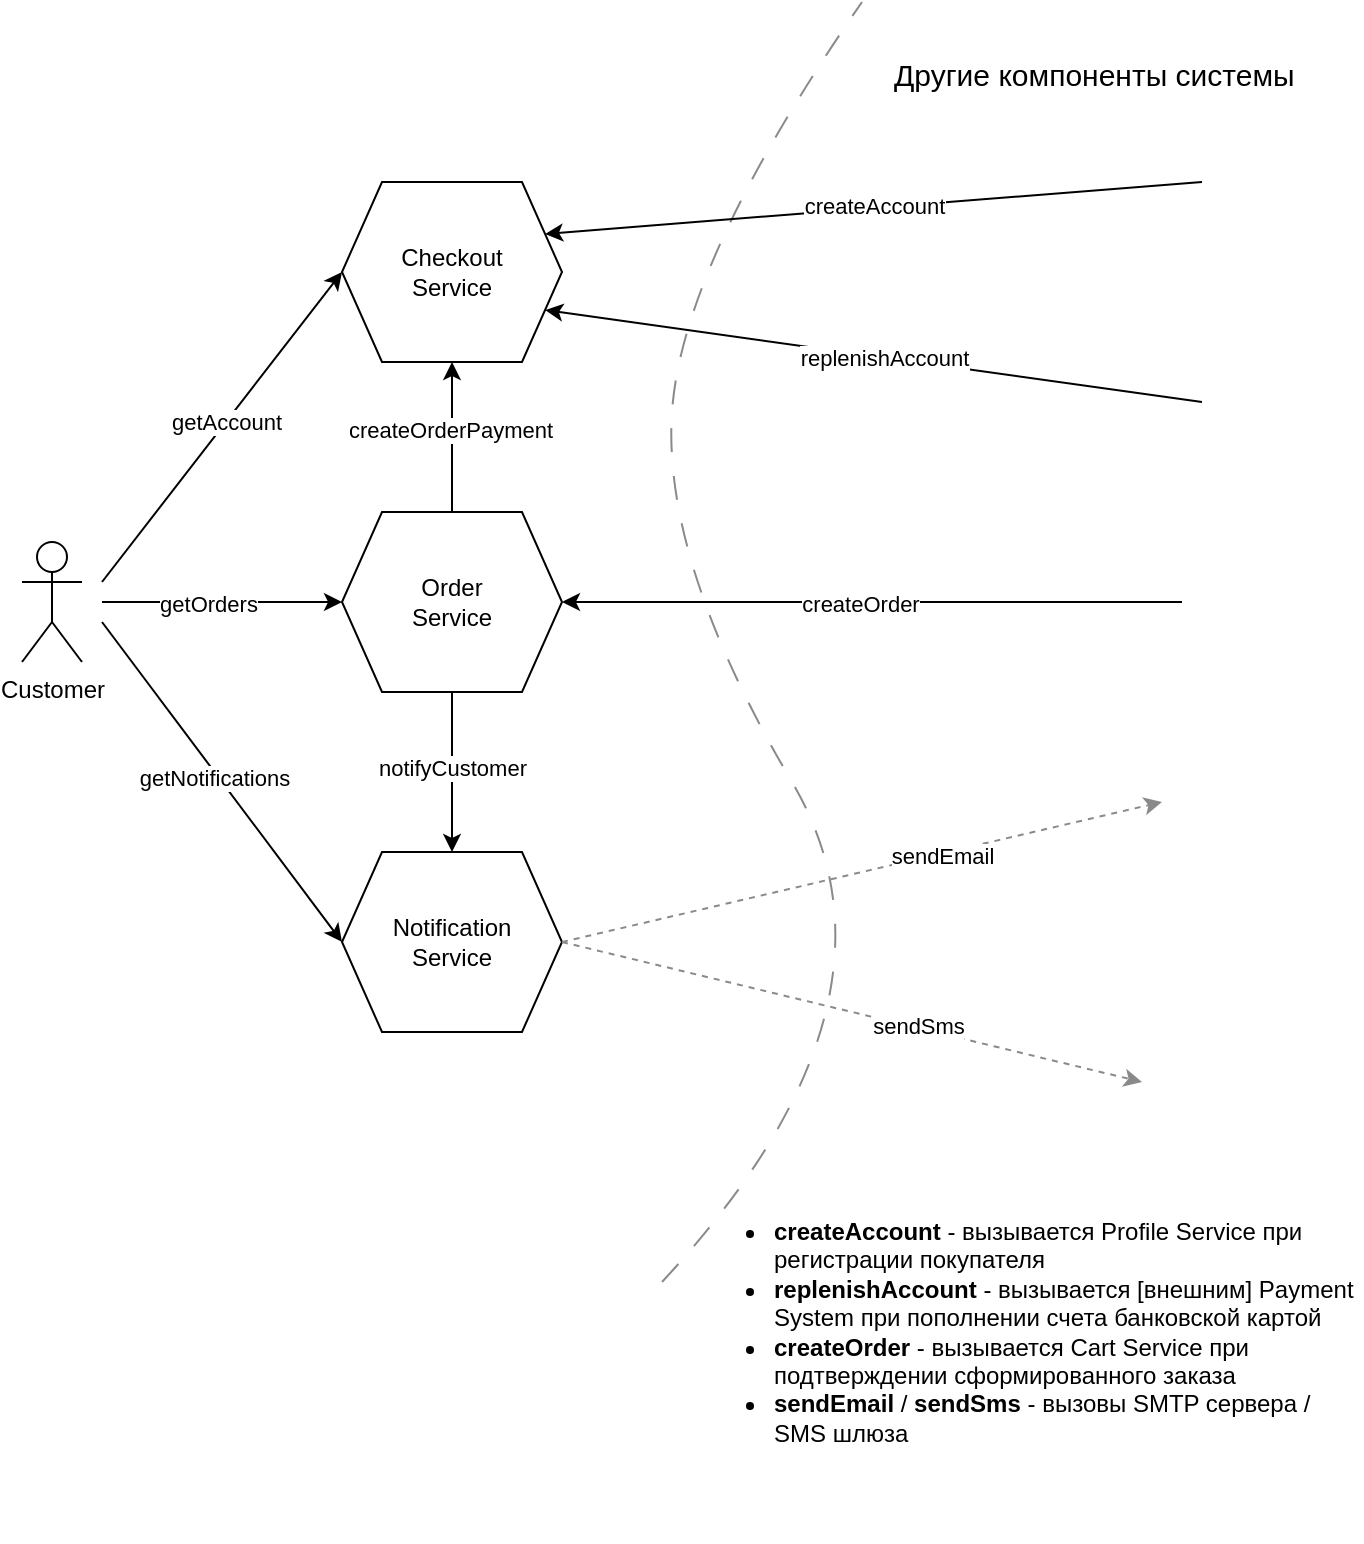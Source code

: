 <mxfile version="24.7.7">
  <diagram id="C5RBs43oDa-KdzZeNtuy" name="Page-1">
    <mxGraphModel grid="1" page="1" gridSize="10" guides="1" tooltips="1" connect="1" arrows="1" fold="1" pageScale="1" pageWidth="827" pageHeight="1169" math="0" shadow="0">
      <root>
        <mxCell id="WIyWlLk6GJQsqaUBKTNV-0" />
        <mxCell id="WIyWlLk6GJQsqaUBKTNV-1" parent="WIyWlLk6GJQsqaUBKTNV-0" />
        <mxCell id="Lh1RpltC6Uo3tfyvW206-0" value="Order&lt;div&gt;Service&lt;/div&gt;" style="shape=hexagon;perimeter=hexagonPerimeter2;whiteSpace=wrap;html=1;fixedSize=1;" vertex="1" parent="WIyWlLk6GJQsqaUBKTNV-1">
          <mxGeometry x="300" y="325" width="110" height="90" as="geometry" />
        </mxCell>
        <mxCell id="Lh1RpltC6Uo3tfyvW206-1" value="Checkout&lt;div&gt;Service&lt;/div&gt;" style="shape=hexagon;perimeter=hexagonPerimeter2;whiteSpace=wrap;html=1;fixedSize=1;" vertex="1" parent="WIyWlLk6GJQsqaUBKTNV-1">
          <mxGeometry x="300" y="160" width="110" height="90" as="geometry" />
        </mxCell>
        <mxCell id="Lh1RpltC6Uo3tfyvW206-2" value="Notification&lt;div&gt;Service&lt;/div&gt;" style="shape=hexagon;perimeter=hexagonPerimeter2;whiteSpace=wrap;html=1;fixedSize=1;" vertex="1" parent="WIyWlLk6GJQsqaUBKTNV-1">
          <mxGeometry x="300" y="495" width="110" height="90" as="geometry" />
        </mxCell>
        <mxCell id="Lh1RpltC6Uo3tfyvW206-3" value="" style="endArrow=classic;html=1;rounded=0;entryX=0;entryY=0.5;entryDx=0;entryDy=0;" edge="1" parent="WIyWlLk6GJQsqaUBKTNV-1" target="Lh1RpltC6Uo3tfyvW206-1">
          <mxGeometry width="50" height="50" relative="1" as="geometry">
            <mxPoint x="180" y="360" as="sourcePoint" />
            <mxPoint x="260" y="260" as="targetPoint" />
          </mxGeometry>
        </mxCell>
        <mxCell id="Lh1RpltC6Uo3tfyvW206-5" value="getAccount" style="edgeLabel;html=1;align=center;verticalAlign=middle;resizable=0;points=[];" connectable="0" vertex="1" parent="Lh1RpltC6Uo3tfyvW206-3">
          <mxGeometry x="0.033" relative="1" as="geometry">
            <mxPoint as="offset" />
          </mxGeometry>
        </mxCell>
        <mxCell id="Lh1RpltC6Uo3tfyvW206-4" value="Customer" style="shape=umlActor;verticalLabelPosition=bottom;verticalAlign=top;html=1;outlineConnect=0;" vertex="1" parent="WIyWlLk6GJQsqaUBKTNV-1">
          <mxGeometry x="140" y="340" width="30" height="60" as="geometry" />
        </mxCell>
        <mxCell id="Lh1RpltC6Uo3tfyvW206-12" value="" style="curved=1;endArrow=none;html=1;rounded=0;endFill=0;dashed=1;dashPattern=12 12;strokeColor=#8A8A8A;" edge="1" parent="WIyWlLk6GJQsqaUBKTNV-1">
          <mxGeometry width="50" height="50" relative="1" as="geometry">
            <mxPoint x="460" y="710" as="sourcePoint" />
            <mxPoint x="560" y="70" as="targetPoint" />
            <Array as="points">
              <mxPoint x="590" y="570" />
              <mxPoint x="460" y="350" />
              <mxPoint x="470" y="200" />
            </Array>
          </mxGeometry>
        </mxCell>
        <mxCell id="Lh1RpltC6Uo3tfyvW206-13" value="" style="endArrow=classic;html=1;rounded=0;entryX=0;entryY=0.5;entryDx=0;entryDy=0;" edge="1" parent="WIyWlLk6GJQsqaUBKTNV-1" target="Lh1RpltC6Uo3tfyvW206-0">
          <mxGeometry width="50" height="50" relative="1" as="geometry">
            <mxPoint x="180" y="370" as="sourcePoint" />
            <mxPoint x="440" y="370" as="targetPoint" />
          </mxGeometry>
        </mxCell>
        <mxCell id="Lh1RpltC6Uo3tfyvW206-14" value="getOrders" style="edgeLabel;html=1;align=center;verticalAlign=middle;resizable=0;points=[];" connectable="0" vertex="1" parent="Lh1RpltC6Uo3tfyvW206-13">
          <mxGeometry x="-0.118" y="-1" relative="1" as="geometry">
            <mxPoint as="offset" />
          </mxGeometry>
        </mxCell>
        <mxCell id="Lh1RpltC6Uo3tfyvW206-15" value="" style="endArrow=classic;html=1;rounded=0;entryX=0;entryY=0.5;entryDx=0;entryDy=0;" edge="1" parent="WIyWlLk6GJQsqaUBKTNV-1" target="Lh1RpltC6Uo3tfyvW206-2">
          <mxGeometry width="50" height="50" relative="1" as="geometry">
            <mxPoint x="180" y="380" as="sourcePoint" />
            <mxPoint x="440" y="370" as="targetPoint" />
          </mxGeometry>
        </mxCell>
        <mxCell id="Lh1RpltC6Uo3tfyvW206-16" value="getNotifications" style="edgeLabel;html=1;align=center;verticalAlign=middle;resizable=0;points=[];" connectable="0" vertex="1" parent="Lh1RpltC6Uo3tfyvW206-15">
          <mxGeometry x="-0.044" y="-2" relative="1" as="geometry">
            <mxPoint as="offset" />
          </mxGeometry>
        </mxCell>
        <mxCell id="Lh1RpltC6Uo3tfyvW206-17" value="" style="endArrow=classic;html=1;rounded=0;entryX=0.5;entryY=1;entryDx=0;entryDy=0;exitX=0.5;exitY=0;exitDx=0;exitDy=0;" edge="1" parent="WIyWlLk6GJQsqaUBKTNV-1" source="Lh1RpltC6Uo3tfyvW206-0" target="Lh1RpltC6Uo3tfyvW206-1">
          <mxGeometry width="50" height="50" relative="1" as="geometry">
            <mxPoint x="390" y="420" as="sourcePoint" />
            <mxPoint x="440" y="370" as="targetPoint" />
          </mxGeometry>
        </mxCell>
        <mxCell id="Lh1RpltC6Uo3tfyvW206-18" value="createOrderPayment" style="edgeLabel;html=1;align=center;verticalAlign=middle;resizable=0;points=[];" connectable="0" vertex="1" parent="Lh1RpltC6Uo3tfyvW206-17">
          <mxGeometry x="0.093" y="1" relative="1" as="geometry">
            <mxPoint as="offset" />
          </mxGeometry>
        </mxCell>
        <mxCell id="Lh1RpltC6Uo3tfyvW206-19" value="" style="endArrow=classic;html=1;rounded=0;entryX=0.5;entryY=0;entryDx=0;entryDy=0;exitX=0.5;exitY=1;exitDx=0;exitDy=0;" edge="1" parent="WIyWlLk6GJQsqaUBKTNV-1" source="Lh1RpltC6Uo3tfyvW206-0" target="Lh1RpltC6Uo3tfyvW206-2">
          <mxGeometry width="50" height="50" relative="1" as="geometry">
            <mxPoint x="390" y="420" as="sourcePoint" />
            <mxPoint x="440" y="370" as="targetPoint" />
          </mxGeometry>
        </mxCell>
        <mxCell id="Lh1RpltC6Uo3tfyvW206-20" value="notifyCustomer" style="edgeLabel;html=1;align=center;verticalAlign=middle;resizable=0;points=[];" connectable="0" vertex="1" parent="Lh1RpltC6Uo3tfyvW206-19">
          <mxGeometry x="-0.05" relative="1" as="geometry">
            <mxPoint as="offset" />
          </mxGeometry>
        </mxCell>
        <mxCell id="Lh1RpltC6Uo3tfyvW206-21" value="Другие компоненты системы" style="text;strokeColor=none;fillColor=none;align=left;verticalAlign=middle;spacingLeft=4;spacingRight=4;overflow=hidden;points=[[0,0.5],[1,0.5]];portConstraint=eastwest;rotatable=0;whiteSpace=wrap;html=1;fontSize=15;" vertex="1" parent="WIyWlLk6GJQsqaUBKTNV-1">
          <mxGeometry x="570" y="91" width="230" height="30" as="geometry" />
        </mxCell>
        <mxCell id="Lh1RpltC6Uo3tfyvW206-22" value="" style="endArrow=classic;html=1;rounded=0;entryX=1;entryY=0.25;entryDx=0;entryDy=0;" edge="1" parent="WIyWlLk6GJQsqaUBKTNV-1" target="Lh1RpltC6Uo3tfyvW206-1">
          <mxGeometry width="50" height="50" relative="1" as="geometry">
            <mxPoint x="730" y="160" as="sourcePoint" />
            <mxPoint x="550" y="210" as="targetPoint" />
          </mxGeometry>
        </mxCell>
        <mxCell id="Lh1RpltC6Uo3tfyvW206-23" value="createAccount" style="edgeLabel;html=1;align=center;verticalAlign=middle;resizable=0;points=[];" connectable="0" vertex="1" parent="Lh1RpltC6Uo3tfyvW206-22">
          <mxGeometry y="-1" relative="1" as="geometry">
            <mxPoint as="offset" />
          </mxGeometry>
        </mxCell>
        <mxCell id="Lh1RpltC6Uo3tfyvW206-24" value="" style="endArrow=classic;html=1;rounded=0;entryX=1;entryY=0.75;entryDx=0;entryDy=0;" edge="1" parent="WIyWlLk6GJQsqaUBKTNV-1" target="Lh1RpltC6Uo3tfyvW206-1">
          <mxGeometry width="50" height="50" relative="1" as="geometry">
            <mxPoint x="730" y="270" as="sourcePoint" />
            <mxPoint x="560" y="280" as="targetPoint" />
          </mxGeometry>
        </mxCell>
        <mxCell id="Lh1RpltC6Uo3tfyvW206-26" value="replenishAccount" style="edgeLabel;html=1;align=center;verticalAlign=middle;resizable=0;points=[];" connectable="0" vertex="1" parent="Lh1RpltC6Uo3tfyvW206-24">
          <mxGeometry x="-0.03" relative="1" as="geometry">
            <mxPoint as="offset" />
          </mxGeometry>
        </mxCell>
        <mxCell id="Lh1RpltC6Uo3tfyvW206-27" value="" style="endArrow=classic;html=1;rounded=0;entryX=1;entryY=0.5;entryDx=0;entryDy=0;" edge="1" parent="WIyWlLk6GJQsqaUBKTNV-1" target="Lh1RpltC6Uo3tfyvW206-0">
          <mxGeometry width="50" height="50" relative="1" as="geometry">
            <mxPoint x="720" y="370" as="sourcePoint" />
            <mxPoint x="440" y="370" as="targetPoint" />
          </mxGeometry>
        </mxCell>
        <mxCell id="Lh1RpltC6Uo3tfyvW206-28" value="createOrder" style="edgeLabel;html=1;align=center;verticalAlign=middle;resizable=0;points=[];" connectable="0" vertex="1" parent="Lh1RpltC6Uo3tfyvW206-27">
          <mxGeometry x="0.039" y="1" relative="1" as="geometry">
            <mxPoint as="offset" />
          </mxGeometry>
        </mxCell>
        <mxCell id="Lh1RpltC6Uo3tfyvW206-29" value="" style="endArrow=classic;html=1;rounded=0;exitX=1;exitY=0.5;exitDx=0;exitDy=0;dashed=1;strokeColor=#8A8A8A;" edge="1" parent="WIyWlLk6GJQsqaUBKTNV-1" source="Lh1RpltC6Uo3tfyvW206-2">
          <mxGeometry width="50" height="50" relative="1" as="geometry">
            <mxPoint x="390" y="420" as="sourcePoint" />
            <mxPoint x="710" y="470" as="targetPoint" />
          </mxGeometry>
        </mxCell>
        <mxCell id="Lh1RpltC6Uo3tfyvW206-31" value="sendEmail" style="edgeLabel;html=1;align=center;verticalAlign=middle;resizable=0;points=[];" connectable="0" vertex="1" parent="Lh1RpltC6Uo3tfyvW206-29">
          <mxGeometry x="0.265" y="-1" relative="1" as="geometry">
            <mxPoint as="offset" />
          </mxGeometry>
        </mxCell>
        <mxCell id="Lh1RpltC6Uo3tfyvW206-30" value="" style="endArrow=classic;html=1;rounded=0;exitX=1;exitY=0.5;exitDx=0;exitDy=0;dashed=1;strokeColor=#8A8A8A;" edge="1" parent="WIyWlLk6GJQsqaUBKTNV-1" source="Lh1RpltC6Uo3tfyvW206-2">
          <mxGeometry width="50" height="50" relative="1" as="geometry">
            <mxPoint x="390" y="420" as="sourcePoint" />
            <mxPoint x="700" y="610" as="targetPoint" />
          </mxGeometry>
        </mxCell>
        <mxCell id="Lh1RpltC6Uo3tfyvW206-32" value="sendSms" style="edgeLabel;html=1;align=center;verticalAlign=middle;resizable=0;points=[];" connectable="0" vertex="1" parent="Lh1RpltC6Uo3tfyvW206-30">
          <mxGeometry x="0.226" y="1" relative="1" as="geometry">
            <mxPoint as="offset" />
          </mxGeometry>
        </mxCell>
        <mxCell id="Lh1RpltC6Uo3tfyvW206-33" value="&lt;ul&gt;&lt;li&gt;&lt;b&gt;createAccount&lt;/b&gt;&amp;nbsp;- вызывается Profile Service при регистрации покупателя&lt;/li&gt;&lt;li&gt;&lt;b&gt;replenishAccount&lt;/b&gt;&amp;nbsp;- вызывается [внешним] Payment System при пополнении счета банковской картой&lt;/li&gt;&lt;li&gt;&lt;b&gt;createOrder&lt;/b&gt;&amp;nbsp;- вызывается Cart Service при подтверждении сформированного заказа&lt;/li&gt;&lt;li&gt;&lt;b&gt;sendEmail&lt;/b&gt; / &lt;b&gt;sendSms&lt;/b&gt; - вызовы SMTP сервера / SMS шлюза&lt;/li&gt;&lt;/ul&gt;" style="text;strokeColor=none;fillColor=none;align=left;verticalAlign=middle;spacingLeft=4;spacingRight=4;overflow=hidden;points=[[0,0.5],[1,0.5]];portConstraint=eastwest;rotatable=0;whiteSpace=wrap;html=1;" vertex="1" parent="WIyWlLk6GJQsqaUBKTNV-1">
          <mxGeometry x="470" y="630" width="340" height="210" as="geometry" />
        </mxCell>
      </root>
    </mxGraphModel>
  </diagram>
</mxfile>
